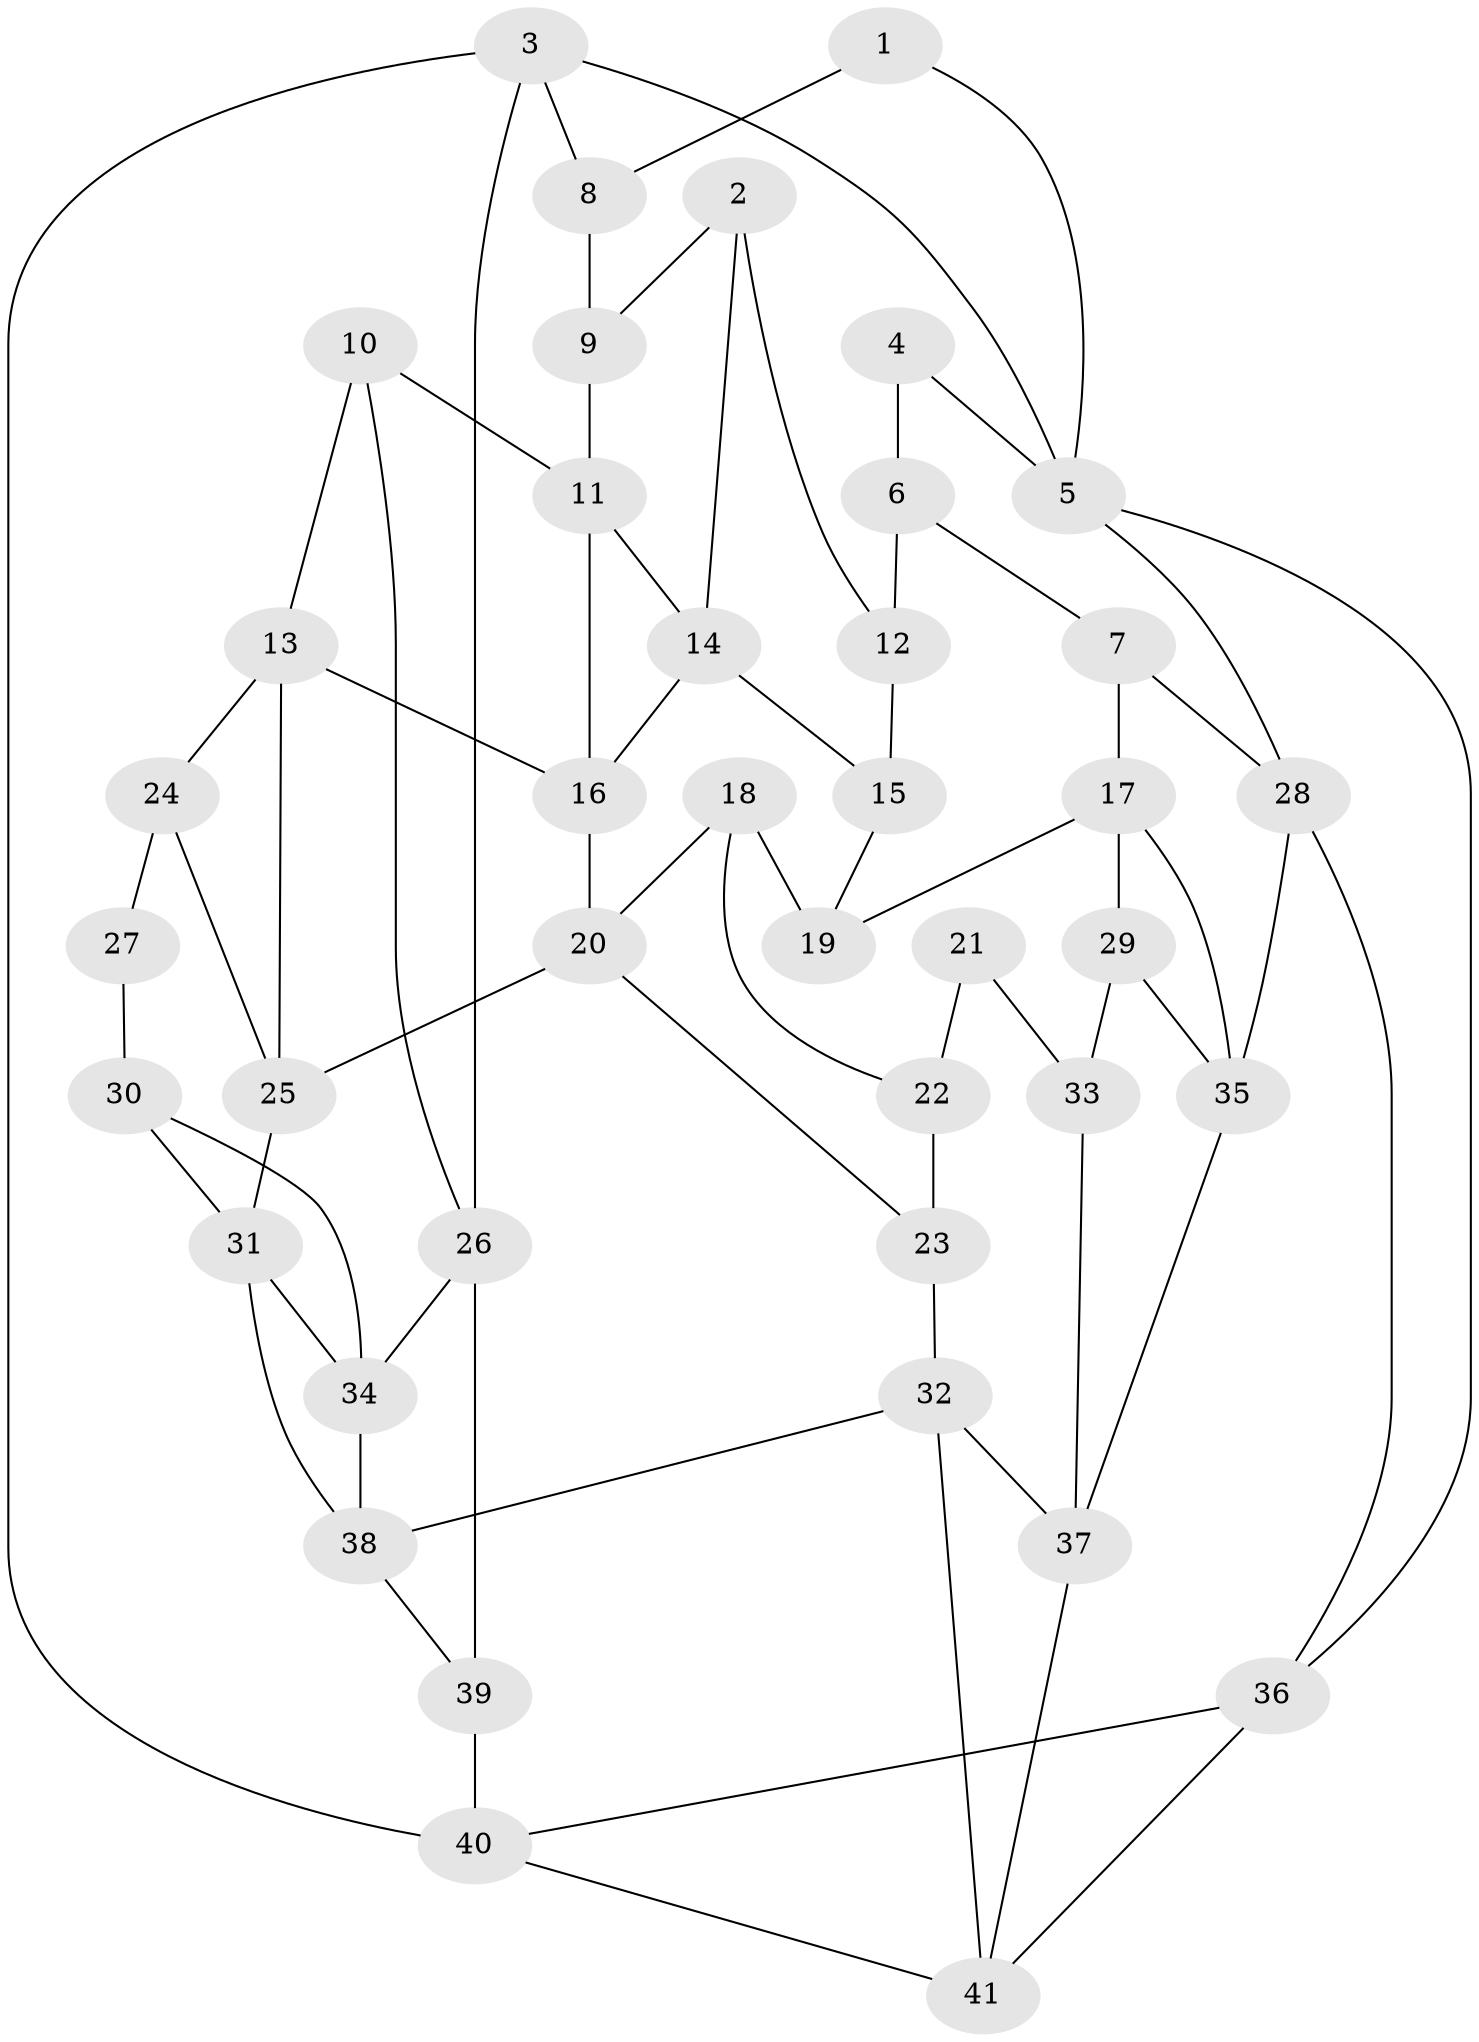// original degree distribution, {3: 0.04938271604938271, 4: 0.19753086419753085, 5: 0.5432098765432098, 6: 0.20987654320987653}
// Generated by graph-tools (version 1.1) at 2025/03/03/09/25 03:03:23]
// undirected, 41 vertices, 70 edges
graph export_dot {
graph [start="1"]
  node [color=gray90,style=filled];
  1;
  2;
  3;
  4;
  5;
  6;
  7;
  8;
  9;
  10;
  11;
  12;
  13;
  14;
  15;
  16;
  17;
  18;
  19;
  20;
  21;
  22;
  23;
  24;
  25;
  26;
  27;
  28;
  29;
  30;
  31;
  32;
  33;
  34;
  35;
  36;
  37;
  38;
  39;
  40;
  41;
  1 -- 5 [weight=1.0];
  1 -- 8 [weight=1.0];
  2 -- 9 [weight=1.0];
  2 -- 12 [weight=1.0];
  2 -- 14 [weight=1.0];
  3 -- 5 [weight=1.0];
  3 -- 8 [weight=1.0];
  3 -- 26 [weight=1.0];
  3 -- 40 [weight=1.0];
  4 -- 5 [weight=2.0];
  4 -- 6 [weight=1.0];
  5 -- 28 [weight=1.0];
  5 -- 36 [weight=1.0];
  6 -- 7 [weight=1.0];
  6 -- 12 [weight=2.0];
  7 -- 17 [weight=1.0];
  7 -- 28 [weight=1.0];
  8 -- 9 [weight=1.0];
  9 -- 11 [weight=1.0];
  10 -- 11 [weight=1.0];
  10 -- 13 [weight=1.0];
  10 -- 26 [weight=1.0];
  11 -- 14 [weight=1.0];
  11 -- 16 [weight=1.0];
  12 -- 15 [weight=1.0];
  13 -- 16 [weight=1.0];
  13 -- 24 [weight=1.0];
  13 -- 25 [weight=1.0];
  14 -- 15 [weight=1.0];
  14 -- 16 [weight=1.0];
  15 -- 19 [weight=1.0];
  16 -- 20 [weight=1.0];
  17 -- 19 [weight=1.0];
  17 -- 29 [weight=1.0];
  17 -- 35 [weight=1.0];
  18 -- 19 [weight=1.0];
  18 -- 20 [weight=1.0];
  18 -- 22 [weight=1.0];
  20 -- 23 [weight=1.0];
  20 -- 25 [weight=1.0];
  21 -- 22 [weight=2.0];
  21 -- 33 [weight=1.0];
  22 -- 23 [weight=1.0];
  23 -- 32 [weight=1.0];
  24 -- 25 [weight=1.0];
  24 -- 27 [weight=2.0];
  25 -- 31 [weight=1.0];
  26 -- 34 [weight=1.0];
  26 -- 39 [weight=1.0];
  27 -- 30 [weight=2.0];
  28 -- 35 [weight=1.0];
  28 -- 36 [weight=1.0];
  29 -- 33 [weight=2.0];
  29 -- 35 [weight=1.0];
  30 -- 31 [weight=1.0];
  30 -- 34 [weight=1.0];
  31 -- 34 [weight=1.0];
  31 -- 38 [weight=1.0];
  32 -- 37 [weight=1.0];
  32 -- 38 [weight=1.0];
  32 -- 41 [weight=1.0];
  33 -- 37 [weight=1.0];
  34 -- 38 [weight=1.0];
  35 -- 37 [weight=1.0];
  36 -- 40 [weight=1.0];
  36 -- 41 [weight=1.0];
  37 -- 41 [weight=1.0];
  38 -- 39 [weight=1.0];
  39 -- 40 [weight=2.0];
  40 -- 41 [weight=1.0];
}
